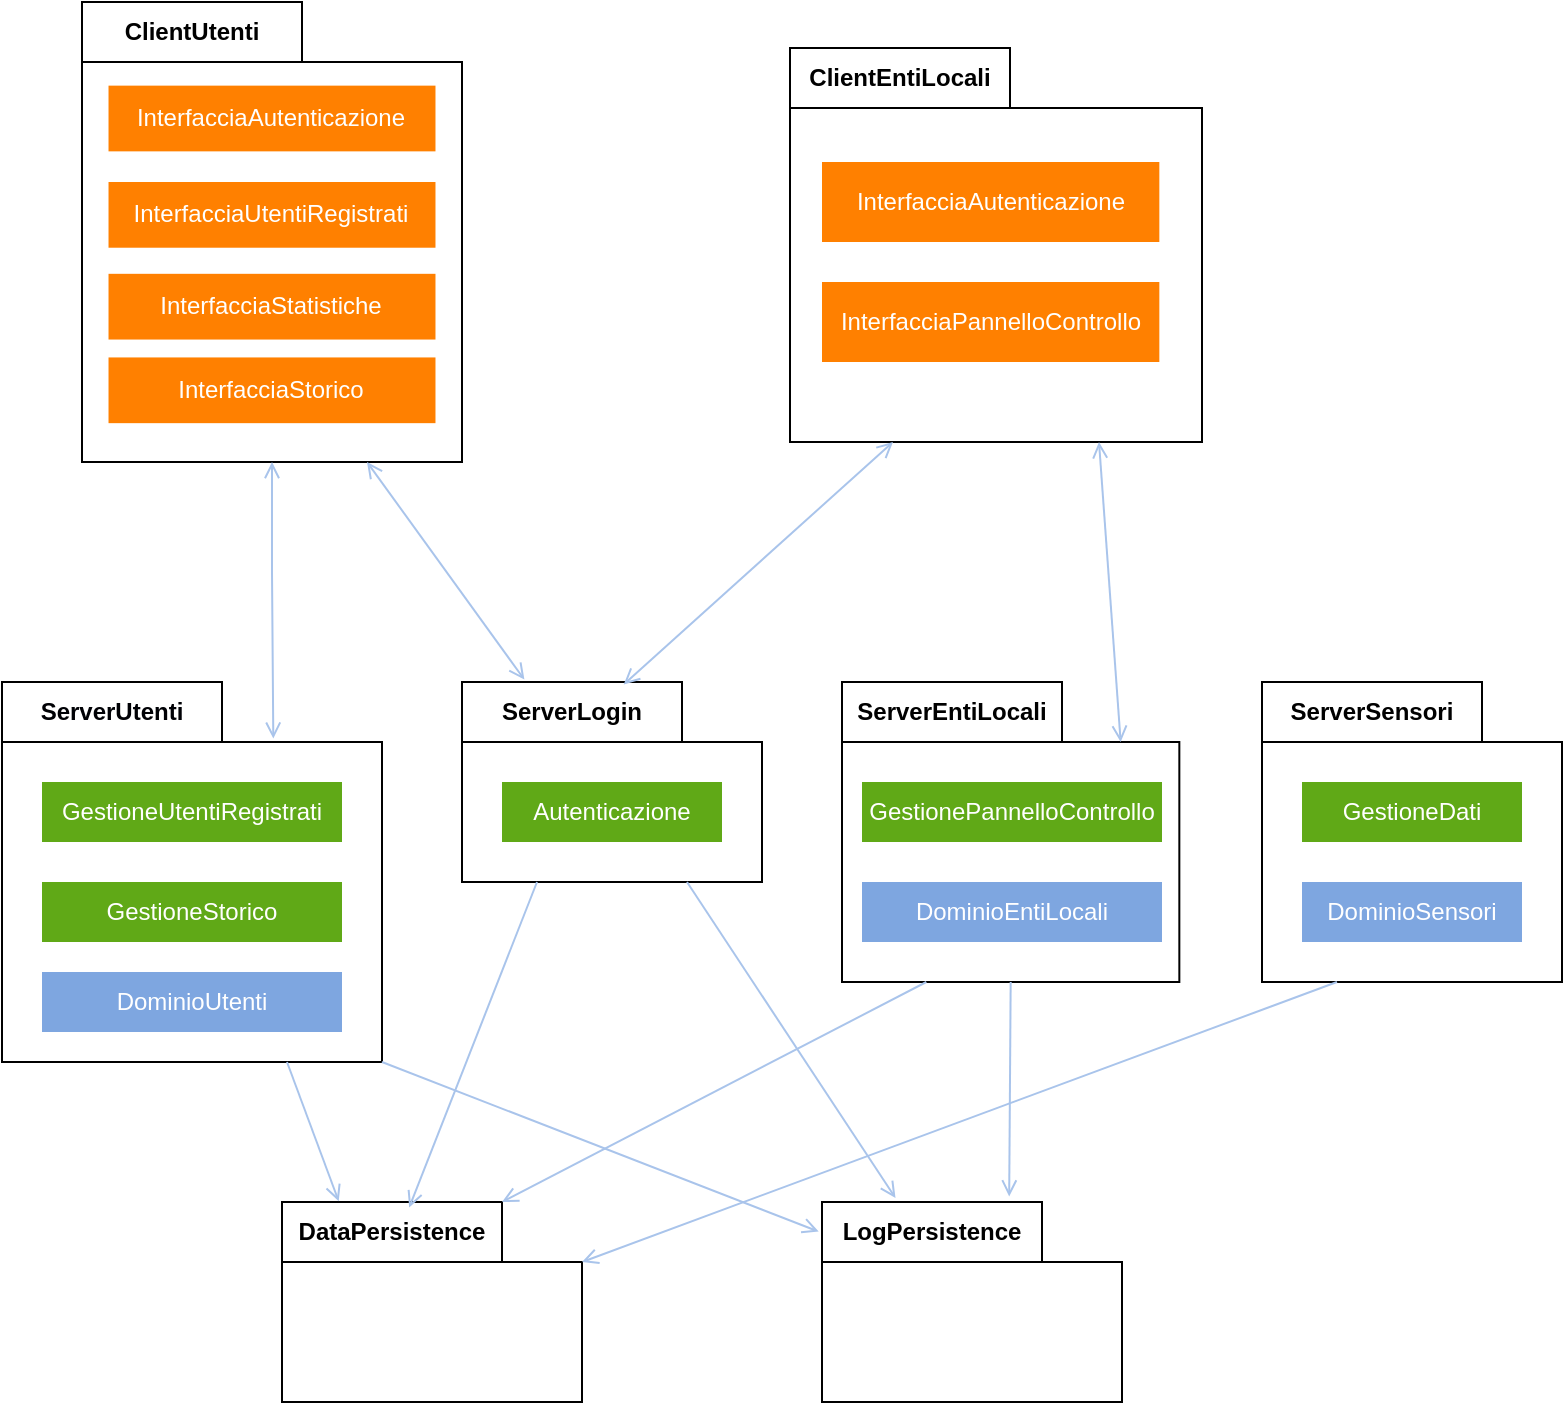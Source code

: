 <mxfile version="27.1.6">
  <diagram name="Pagina-1" id="SboGf9yXEcMvbkrymwa6">
    <mxGraphModel dx="1213" dy="613" grid="1" gridSize="10" guides="1" tooltips="1" connect="1" arrows="1" fold="1" page="1" pageScale="1" pageWidth="827" pageHeight="1169" math="0" shadow="0">
      <root>
        <mxCell id="0" />
        <mxCell id="1" parent="0" />
        <mxCell id="o8MBOnKd9UPgiPcsTuxd-14" value="ClientEntiLocali" style="shape=folder;fontStyle=1;tabWidth=110;tabHeight=30;tabPosition=left;html=1;boundedLbl=1;labelInHeader=1;container=1;collapsible=0;whiteSpace=wrap;" parent="1" vertex="1">
          <mxGeometry x="414" y="93" width="206" height="197" as="geometry" />
        </mxCell>
        <mxCell id="o8MBOnKd9UPgiPcsTuxd-15" value="" style="html=1;strokeColor=none;resizeWidth=1;resizeHeight=1;fillColor=none;part=1;connectable=0;allowArrows=0;deletable=0;whiteSpace=wrap;" parent="o8MBOnKd9UPgiPcsTuxd-14" vertex="1">
          <mxGeometry width="206" height="137.9" relative="1" as="geometry">
            <mxPoint y="30" as="offset" />
          </mxGeometry>
        </mxCell>
        <mxCell id="o8MBOnKd9UPgiPcsTuxd-2" value="ClientUtenti" style="shape=folder;fontStyle=1;tabWidth=110;tabHeight=30;tabPosition=left;html=1;boundedLbl=1;labelInHeader=1;container=1;collapsible=0;whiteSpace=wrap;" parent="1" vertex="1">
          <mxGeometry x="60" y="70" width="190" height="230" as="geometry" />
        </mxCell>
        <mxCell id="o8MBOnKd9UPgiPcsTuxd-3" value="" style="html=1;strokeColor=none;resizeWidth=1;resizeHeight=1;fillColor=none;part=1;connectable=0;allowArrows=0;deletable=0;whiteSpace=wrap;" parent="o8MBOnKd9UPgiPcsTuxd-2" vertex="1">
          <mxGeometry width="190.0" height="198.636" relative="1" as="geometry">
            <mxPoint y="30" as="offset" />
          </mxGeometry>
        </mxCell>
        <mxCell id="o8MBOnKd9UPgiPcsTuxd-4" value="InterfacciaAutenticazione" style="html=1;whiteSpace=wrap;fillColor=#FF8000;strokeColor=none;fontColor=#FFFFFF;" parent="o8MBOnKd9UPgiPcsTuxd-2" vertex="1">
          <mxGeometry x="13.26" y="41.82" width="163.48" height="32.86" as="geometry" />
        </mxCell>
        <mxCell id="o8MBOnKd9UPgiPcsTuxd-8" value="InterfacciaStorico" style="html=1;whiteSpace=wrap;fillColor=#FF8000;strokeColor=none;fontColor=#FFFFFF;" parent="o8MBOnKd9UPgiPcsTuxd-2" vertex="1">
          <mxGeometry x="13.26" y="177.72" width="163.48" height="32.86" as="geometry" />
        </mxCell>
        <mxCell id="o8MBOnKd9UPgiPcsTuxd-6" value="InterfacciaUtentiRegistrati" style="html=1;whiteSpace=wrap;fillColor=#FF8000;strokeColor=none;fontColor=#FFFFFF;" parent="o8MBOnKd9UPgiPcsTuxd-2" vertex="1">
          <mxGeometry x="13.26" y="90" width="163.48" height="32.86" as="geometry" />
        </mxCell>
        <mxCell id="o8MBOnKd9UPgiPcsTuxd-7" value="InterfacciaStatistiche" style="html=1;whiteSpace=wrap;fillColor=#FF8000;strokeColor=none;fontColor=#FFFFFF;" parent="o8MBOnKd9UPgiPcsTuxd-2" vertex="1">
          <mxGeometry x="13.26" y="135.91" width="163.48" height="32.86" as="geometry" />
        </mxCell>
        <mxCell id="o8MBOnKd9UPgiPcsTuxd-9" value="InterfacciaAutenticazione" style="html=1;whiteSpace=wrap;fillColor=#FF8000;strokeColor=none;fontColor=#FFFFFF;" parent="1" vertex="1">
          <mxGeometry x="430" y="150" width="168.67" height="40" as="geometry" />
        </mxCell>
        <mxCell id="o8MBOnKd9UPgiPcsTuxd-10" value="InterfacciaPannelloControllo" style="html=1;whiteSpace=wrap;fillColor=#FF8000;strokeColor=none;fontColor=#FFFFFF;" parent="1" vertex="1">
          <mxGeometry x="430" y="210" width="168.67" height="40" as="geometry" />
        </mxCell>
        <mxCell id="o8MBOnKd9UPgiPcsTuxd-11" value="ServerUtenti" style="shape=folder;fontStyle=1;tabWidth=110;tabHeight=30;tabPosition=left;html=1;boundedLbl=1;labelInHeader=1;container=1;collapsible=0;recursiveResize=0;whiteSpace=wrap;fontColor=#000105;" parent="1" vertex="1">
          <mxGeometry x="20" y="410" width="190" height="190" as="geometry" />
        </mxCell>
        <mxCell id="o8MBOnKd9UPgiPcsTuxd-12" value="GestioneUtentiRegistrati" style="html=1;whiteSpace=wrap;fillColor=#60A917;fontColor=#FFFFFF;strokeColor=none;" parent="o8MBOnKd9UPgiPcsTuxd-11" vertex="1">
          <mxGeometry width="150" height="30" relative="1" as="geometry">
            <mxPoint x="20" y="50" as="offset" />
          </mxGeometry>
        </mxCell>
        <mxCell id="o8MBOnKd9UPgiPcsTuxd-13" value="GestioneStorico" style="html=1;whiteSpace=wrap;fontColor=#FFFFFF;strokeColor=none;fillColor=#60A917;" parent="o8MBOnKd9UPgiPcsTuxd-11" vertex="1">
          <mxGeometry x="20" y="100" width="150" height="30" as="geometry" />
        </mxCell>
        <mxCell id="o8MBOnKd9UPgiPcsTuxd-16" value="ServerLogin" style="shape=folder;fontStyle=1;tabWidth=110;tabHeight=30;tabPosition=left;html=1;boundedLbl=1;labelInHeader=1;container=1;collapsible=0;recursiveResize=0;whiteSpace=wrap;" parent="1" vertex="1">
          <mxGeometry x="250" y="410" width="150" height="100" as="geometry" />
        </mxCell>
        <mxCell id="o8MBOnKd9UPgiPcsTuxd-17" value="Autenticazione" style="html=1;whiteSpace=wrap;strokeColor=none;fillColor=#60A917;fontColor=#FFFFFF;" parent="o8MBOnKd9UPgiPcsTuxd-16" vertex="1">
          <mxGeometry width="110" height="30" relative="1" as="geometry">
            <mxPoint x="20" y="50" as="offset" />
          </mxGeometry>
        </mxCell>
        <mxCell id="o8MBOnKd9UPgiPcsTuxd-19" value="ServerSensori" style="shape=folder;fontStyle=1;tabWidth=110;tabHeight=30;tabPosition=left;html=1;boundedLbl=1;labelInHeader=1;container=1;collapsible=0;recursiveResize=0;whiteSpace=wrap;" parent="1" vertex="1">
          <mxGeometry x="650" y="410" width="150" height="150" as="geometry" />
        </mxCell>
        <mxCell id="o8MBOnKd9UPgiPcsTuxd-20" value="GestioneDati" style="html=1;whiteSpace=wrap;strokeColor=none;fillColor=#60A917;fontColor=#FFFFFF;" parent="o8MBOnKd9UPgiPcsTuxd-19" vertex="1">
          <mxGeometry width="110" height="30" relative="1" as="geometry">
            <mxPoint x="20" y="50" as="offset" />
          </mxGeometry>
        </mxCell>
        <mxCell id="o8MBOnKd9UPgiPcsTuxd-21" value="DominioSensori" style="html=1;whiteSpace=wrap;strokeColor=none;fillColor=#7EA6E0;fontColor=#FFFFFF;" parent="o8MBOnKd9UPgiPcsTuxd-19" vertex="1">
          <mxGeometry x="20.0" y="100" width="110" height="30" as="geometry" />
        </mxCell>
        <mxCell id="o8MBOnKd9UPgiPcsTuxd-22" value="ServerEntiLocali" style="shape=folder;fontStyle=1;tabWidth=110;tabHeight=30;tabPosition=left;html=1;boundedLbl=1;labelInHeader=1;container=1;collapsible=0;recursiveResize=0;whiteSpace=wrap;" parent="1" vertex="1">
          <mxGeometry x="440" y="410" width="168.67" height="150" as="geometry" />
        </mxCell>
        <mxCell id="o8MBOnKd9UPgiPcsTuxd-23" value="GestionePannelloControllo" style="html=1;whiteSpace=wrap;strokeColor=none;fillColor=#60A917;fontColor=#FFFFFF;" parent="o8MBOnKd9UPgiPcsTuxd-22" vertex="1">
          <mxGeometry width="150" height="30" relative="1" as="geometry">
            <mxPoint x="10" y="50" as="offset" />
          </mxGeometry>
        </mxCell>
        <mxCell id="o8MBOnKd9UPgiPcsTuxd-24" value="DominioEntiLocali" style="html=1;whiteSpace=wrap;strokeColor=none;fillColor=#7EA6E0;fontColor=#FFFFFF;" parent="o8MBOnKd9UPgiPcsTuxd-22" vertex="1">
          <mxGeometry x="10" y="100" width="150" height="30" as="geometry" />
        </mxCell>
        <mxCell id="o8MBOnKd9UPgiPcsTuxd-25" value="DataPersistence" style="shape=folder;fontStyle=1;tabWidth=110;tabHeight=30;tabPosition=left;html=1;boundedLbl=1;labelInHeader=1;container=1;collapsible=0;whiteSpace=wrap;" parent="1" vertex="1">
          <mxGeometry x="160" y="670" width="150" height="100" as="geometry" />
        </mxCell>
        <mxCell id="o8MBOnKd9UPgiPcsTuxd-26" value="" style="html=1;strokeColor=none;resizeWidth=1;resizeHeight=1;fillColor=none;part=1;connectable=0;allowArrows=0;deletable=0;whiteSpace=wrap;" parent="o8MBOnKd9UPgiPcsTuxd-25" vertex="1">
          <mxGeometry width="150" height="70" relative="1" as="geometry">
            <mxPoint y="30" as="offset" />
          </mxGeometry>
        </mxCell>
        <mxCell id="o8MBOnKd9UPgiPcsTuxd-27" value="LogPersistence" style="shape=folder;fontStyle=1;tabWidth=110;tabHeight=30;tabPosition=left;html=1;boundedLbl=1;labelInHeader=1;container=1;collapsible=0;whiteSpace=wrap;" parent="1" vertex="1">
          <mxGeometry x="430" y="670" width="150" height="100" as="geometry" />
        </mxCell>
        <mxCell id="o8MBOnKd9UPgiPcsTuxd-28" value="" style="html=1;strokeColor=none;resizeWidth=1;resizeHeight=1;fillColor=none;part=1;connectable=0;allowArrows=0;deletable=0;whiteSpace=wrap;" parent="o8MBOnKd9UPgiPcsTuxd-27" vertex="1">
          <mxGeometry width="150" height="70" relative="1" as="geometry">
            <mxPoint y="30" as="offset" />
          </mxGeometry>
        </mxCell>
        <mxCell id="o8MBOnKd9UPgiPcsTuxd-29" value="DominioUtenti" style="html=1;whiteSpace=wrap;strokeColor=none;fillColor=#7EA6E0;fontColor=#FFFFFF;" parent="1" vertex="1">
          <mxGeometry x="40" y="555" width="150" height="30" as="geometry" />
        </mxCell>
        <mxCell id="o8MBOnKd9UPgiPcsTuxd-30" style="edgeStyle=orthogonalEdgeStyle;rounded=0;orthogonalLoop=1;jettySize=auto;html=1;exitX=0.5;exitY=1;exitDx=0;exitDy=0;exitPerimeter=0;entryX=0.714;entryY=0.149;entryDx=0;entryDy=0;entryPerimeter=0;startArrow=open;startFill=0;endArrow=open;endFill=0;strokeColor=#A9C4EB;strokeWidth=1;" parent="1" source="o8MBOnKd9UPgiPcsTuxd-2" target="o8MBOnKd9UPgiPcsTuxd-11" edge="1">
          <mxGeometry relative="1" as="geometry" />
        </mxCell>
        <mxCell id="o8MBOnKd9UPgiPcsTuxd-31" style="rounded=0;orthogonalLoop=1;jettySize=auto;html=1;exitX=0.75;exitY=1;exitDx=0;exitDy=0;exitPerimeter=0;entryX=0.208;entryY=-0.012;entryDx=0;entryDy=0;entryPerimeter=0;startArrow=open;startFill=0;strokeWidth=1;strokeColor=#A9C4EB;endArrow=open;endFill=0;" parent="1" source="o8MBOnKd9UPgiPcsTuxd-2" target="o8MBOnKd9UPgiPcsTuxd-16" edge="1">
          <mxGeometry relative="1" as="geometry" />
        </mxCell>
        <mxCell id="o8MBOnKd9UPgiPcsTuxd-32" style="rounded=0;orthogonalLoop=1;jettySize=auto;html=1;exitX=0.25;exitY=1;exitDx=0;exitDy=0;exitPerimeter=0;entryX=0.539;entryY=0.012;entryDx=0;entryDy=0;entryPerimeter=0;startArrow=open;startFill=0;endArrow=open;endFill=0;strokeColor=#A9C4EB;" parent="1" source="o8MBOnKd9UPgiPcsTuxd-14" target="o8MBOnKd9UPgiPcsTuxd-16" edge="1">
          <mxGeometry relative="1" as="geometry" />
        </mxCell>
        <mxCell id="o8MBOnKd9UPgiPcsTuxd-33" style="rounded=0;orthogonalLoop=1;jettySize=auto;html=1;exitX=0.75;exitY=1;exitDx=0;exitDy=0;exitPerimeter=0;entryX=0;entryY=0;entryDx=139.335;entryDy=30;entryPerimeter=0;startArrow=open;startFill=0;endArrow=open;endFill=0;strokeColor=#A9C4EB;" parent="1" source="o8MBOnKd9UPgiPcsTuxd-14" target="o8MBOnKd9UPgiPcsTuxd-22" edge="1">
          <mxGeometry relative="1" as="geometry" />
        </mxCell>
        <mxCell id="o8MBOnKd9UPgiPcsTuxd-34" style="rounded=0;orthogonalLoop=1;jettySize=auto;html=1;exitX=0.75;exitY=1;exitDx=0;exitDy=0;exitPerimeter=0;entryX=0.189;entryY=-0.004;entryDx=0;entryDy=0;entryPerimeter=0;endArrow=open;endFill=0;strokeColor=#A9C4EB;" parent="1" source="o8MBOnKd9UPgiPcsTuxd-11" target="o8MBOnKd9UPgiPcsTuxd-25" edge="1">
          <mxGeometry relative="1" as="geometry" />
        </mxCell>
        <mxCell id="o8MBOnKd9UPgiPcsTuxd-35" style="rounded=0;orthogonalLoop=1;jettySize=auto;html=1;exitX=0.25;exitY=1;exitDx=0;exitDy=0;exitPerimeter=0;entryX=0.424;entryY=0.028;entryDx=0;entryDy=0;entryPerimeter=0;endArrow=open;endFill=0;strokeColor=#A9C4EB;" parent="1" source="o8MBOnKd9UPgiPcsTuxd-16" target="o8MBOnKd9UPgiPcsTuxd-25" edge="1">
          <mxGeometry relative="1" as="geometry" />
        </mxCell>
        <mxCell id="o8MBOnKd9UPgiPcsTuxd-36" style="rounded=0;orthogonalLoop=1;jettySize=auto;html=1;exitX=0.25;exitY=1;exitDx=0;exitDy=0;exitPerimeter=0;entryX=0;entryY=0;entryDx=110;entryDy=0;entryPerimeter=0;endArrow=open;endFill=0;strokeColor=#A9C4EB;" parent="1" source="o8MBOnKd9UPgiPcsTuxd-22" target="o8MBOnKd9UPgiPcsTuxd-25" edge="1">
          <mxGeometry relative="1" as="geometry" />
        </mxCell>
        <mxCell id="o8MBOnKd9UPgiPcsTuxd-37" style="rounded=0;orthogonalLoop=1;jettySize=auto;html=1;exitX=0.25;exitY=1;exitDx=0;exitDy=0;exitPerimeter=0;entryX=0;entryY=0;entryDx=150;entryDy=30;entryPerimeter=0;endArrow=open;endFill=0;strokeColor=#A9C4EB;" parent="1" source="o8MBOnKd9UPgiPcsTuxd-19" target="o8MBOnKd9UPgiPcsTuxd-25" edge="1">
          <mxGeometry relative="1" as="geometry" />
        </mxCell>
        <mxCell id="o8MBOnKd9UPgiPcsTuxd-38" style="rounded=0;orthogonalLoop=1;jettySize=auto;html=1;exitX=0.5;exitY=1;exitDx=0;exitDy=0;exitPerimeter=0;entryX=0.624;entryY=-0.028;entryDx=0;entryDy=0;entryPerimeter=0;endArrow=open;endFill=0;strokeColor=#A9C4EB;" parent="1" source="o8MBOnKd9UPgiPcsTuxd-22" target="o8MBOnKd9UPgiPcsTuxd-27" edge="1">
          <mxGeometry relative="1" as="geometry" />
        </mxCell>
        <mxCell id="o8MBOnKd9UPgiPcsTuxd-39" style="rounded=0;orthogonalLoop=1;jettySize=auto;html=1;exitX=0.75;exitY=1;exitDx=0;exitDy=0;exitPerimeter=0;entryX=0.245;entryY=-0.02;entryDx=0;entryDy=0;entryPerimeter=0;endArrow=open;endFill=0;strokeColor=#A9C4EB;" parent="1" source="o8MBOnKd9UPgiPcsTuxd-16" target="o8MBOnKd9UPgiPcsTuxd-27" edge="1">
          <mxGeometry relative="1" as="geometry" />
        </mxCell>
        <mxCell id="o8MBOnKd9UPgiPcsTuxd-40" style="rounded=0;orthogonalLoop=1;jettySize=auto;html=1;exitX=0;exitY=0;exitDx=190;exitDy=190;exitPerimeter=0;entryX=-0.011;entryY=0.148;entryDx=0;entryDy=0;entryPerimeter=0;endArrow=open;endFill=0;strokeColor=#A9C4EB;" parent="1" source="o8MBOnKd9UPgiPcsTuxd-11" target="o8MBOnKd9UPgiPcsTuxd-27" edge="1">
          <mxGeometry relative="1" as="geometry" />
        </mxCell>
      </root>
    </mxGraphModel>
  </diagram>
</mxfile>
